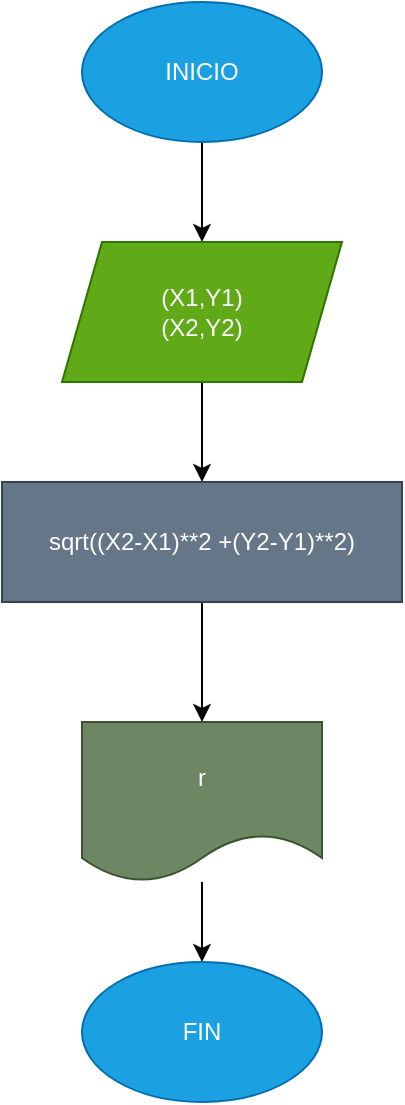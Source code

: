 <mxfile>
    <diagram id="ycHxNv37E2eLKtlhmGDP" name="Página-1">
        <mxGraphModel dx="534" dy="467" grid="1" gridSize="10" guides="1" tooltips="1" connect="1" arrows="1" fold="1" page="1" pageScale="1" pageWidth="127700" pageHeight="167700" math="0" shadow="0">
            <root>
                <mxCell id="0"/>
                <mxCell id="1" parent="0"/>
                <mxCell id="3" style="edgeStyle=none;html=1;" parent="1" source="2" target="4" edge="1">
                    <mxGeometry relative="1" as="geometry">
                        <mxPoint x="320" y="120" as="targetPoint"/>
                    </mxGeometry>
                </mxCell>
                <mxCell id="2" value="INICIO" style="ellipse;whiteSpace=wrap;html=1;fillColor=#1ba1e2;fontColor=#ffffff;strokeColor=#006EAF;" parent="1" vertex="1">
                    <mxGeometry x="260" y="20" width="120" height="70" as="geometry"/>
                </mxCell>
                <mxCell id="5" style="edgeStyle=none;html=1;entryX=0.5;entryY=0;entryDx=0;entryDy=0;" parent="1" source="4" target="7" edge="1">
                    <mxGeometry relative="1" as="geometry">
                        <mxPoint x="320" y="250" as="targetPoint"/>
                    </mxGeometry>
                </mxCell>
                <mxCell id="4" value="(X1,Y1)&lt;br&gt;(X2,Y2)" style="shape=parallelogram;perimeter=parallelogramPerimeter;whiteSpace=wrap;html=1;fixedSize=1;fillColor=#60a917;fontColor=#ffffff;strokeColor=#2D7600;" parent="1" vertex="1">
                    <mxGeometry x="250" y="140" width="140" height="70" as="geometry"/>
                </mxCell>
                <mxCell id="8" style="edgeStyle=none;html=1;entryX=0.5;entryY=0;entryDx=0;entryDy=0;" parent="1" source="7" target="10" edge="1">
                    <mxGeometry relative="1" as="geometry">
                        <mxPoint x="323.478" y="370" as="targetPoint"/>
                    </mxGeometry>
                </mxCell>
                <mxCell id="7" value="sqrt((X2-X1)**2 +(Y2-Y1)**2)" style="rounded=0;whiteSpace=wrap;html=1;fillColor=#647687;fontColor=#ffffff;strokeColor=#314354;" parent="1" vertex="1">
                    <mxGeometry x="220" y="260" width="200" height="60" as="geometry"/>
                </mxCell>
                <mxCell id="12" style="edgeStyle=none;html=1;" parent="1" source="10" edge="1">
                    <mxGeometry relative="1" as="geometry">
                        <mxPoint x="320" y="500" as="targetPoint"/>
                    </mxGeometry>
                </mxCell>
                <mxCell id="10" value="r" style="shape=document;whiteSpace=wrap;html=1;boundedLbl=1;fillColor=#6d8764;fontColor=#ffffff;strokeColor=#3A5431;" parent="1" vertex="1">
                    <mxGeometry x="260" y="380" width="120" height="80" as="geometry"/>
                </mxCell>
                <mxCell id="13" value="FIN" style="ellipse;whiteSpace=wrap;html=1;fillColor=#1ba1e2;fontColor=#ffffff;strokeColor=#006EAF;" parent="1" vertex="1">
                    <mxGeometry x="260" y="500" width="120" height="70" as="geometry"/>
                </mxCell>
            </root>
        </mxGraphModel>
    </diagram>
</mxfile>